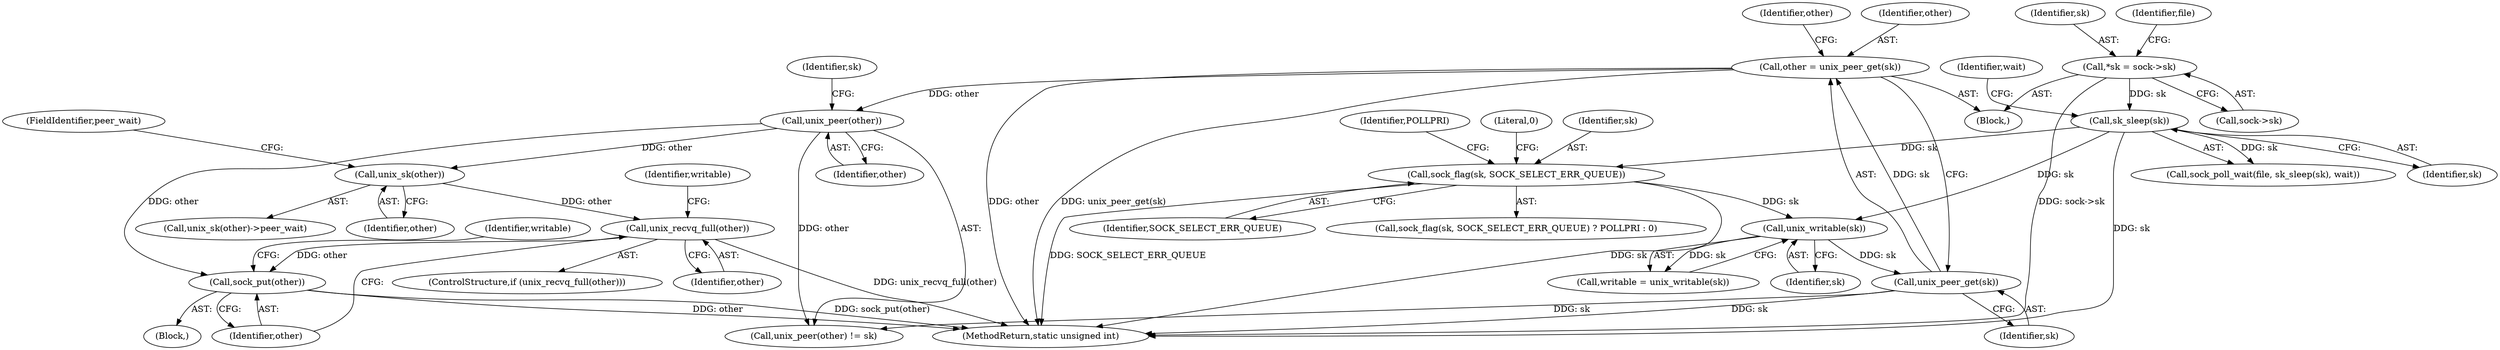 digraph "1_linux_7d267278a9ece963d77eefec61630223fce08c6c_1@API" {
"1000244" [label="(Call,unix_recvq_full(other))"];
"1000239" [label="(Call,unix_sk(other))"];
"1000231" [label="(Call,unix_peer(other))"];
"1000222" [label="(Call,other = unix_peer_get(sk))"];
"1000224" [label="(Call,unix_peer_get(sk))"];
"1000220" [label="(Call,unix_writable(sk))"];
"1000143" [label="(Call,sock_flag(sk, SOCK_SELECT_ERR_QUEUE))"];
"1000121" [label="(Call,sk_sleep(sk))"];
"1000111" [label="(Call,*sk = sock->sk)"];
"1000249" [label="(Call,sock_put(other))"];
"1000240" [label="(Identifier,other)"];
"1000119" [label="(Call,sock_poll_wait(file, sk_sleep(sk), wait))"];
"1000224" [label="(Call,unix_peer_get(sk))"];
"1000249" [label="(Call,sock_put(other))"];
"1000245" [label="(Identifier,other)"];
"1000243" [label="(ControlStructure,if (unix_recvq_full(other)))"];
"1000146" [label="(Identifier,POLLPRI)"];
"1000111" [label="(Call,*sk = sock->sk)"];
"1000225" [label="(Identifier,sk)"];
"1000142" [label="(Call,sock_flag(sk, SOCK_SELECT_ERR_QUEUE) ? POLLPRI : 0)"];
"1000250" [label="(Identifier,other)"];
"1000122" [label="(Identifier,sk)"];
"1000271" [label="(MethodReturn,static unsigned int)"];
"1000232" [label="(Identifier,other)"];
"1000247" [label="(Identifier,writable)"];
"1000109" [label="(Block,)"];
"1000143" [label="(Call,sock_flag(sk, SOCK_SELECT_ERR_QUEUE))"];
"1000239" [label="(Call,unix_sk(other))"];
"1000230" [label="(Call,unix_peer(other) != sk)"];
"1000123" [label="(Identifier,wait)"];
"1000121" [label="(Call,sk_sleep(sk))"];
"1000222" [label="(Call,other = unix_peer_get(sk))"];
"1000113" [label="(Call,sock->sk)"];
"1000241" [label="(FieldIdentifier,peer_wait)"];
"1000233" [label="(Identifier,sk)"];
"1000112" [label="(Identifier,sk)"];
"1000238" [label="(Call,unix_sk(other)->peer_wait)"];
"1000220" [label="(Call,unix_writable(sk))"];
"1000227" [label="(Identifier,other)"];
"1000218" [label="(Call,writable = unix_writable(sk))"];
"1000147" [label="(Literal,0)"];
"1000145" [label="(Identifier,SOCK_SELECT_ERR_QUEUE)"];
"1000223" [label="(Identifier,other)"];
"1000221" [label="(Identifier,sk)"];
"1000120" [label="(Identifier,file)"];
"1000252" [label="(Identifier,writable)"];
"1000244" [label="(Call,unix_recvq_full(other))"];
"1000228" [label="(Block,)"];
"1000144" [label="(Identifier,sk)"];
"1000231" [label="(Call,unix_peer(other))"];
"1000244" -> "1000243"  [label="AST: "];
"1000244" -> "1000245"  [label="CFG: "];
"1000245" -> "1000244"  [label="AST: "];
"1000247" -> "1000244"  [label="CFG: "];
"1000250" -> "1000244"  [label="CFG: "];
"1000244" -> "1000271"  [label="DDG: unix_recvq_full(other)"];
"1000239" -> "1000244"  [label="DDG: other"];
"1000244" -> "1000249"  [label="DDG: other"];
"1000239" -> "1000238"  [label="AST: "];
"1000239" -> "1000240"  [label="CFG: "];
"1000240" -> "1000239"  [label="AST: "];
"1000241" -> "1000239"  [label="CFG: "];
"1000231" -> "1000239"  [label="DDG: other"];
"1000231" -> "1000230"  [label="AST: "];
"1000231" -> "1000232"  [label="CFG: "];
"1000232" -> "1000231"  [label="AST: "];
"1000233" -> "1000231"  [label="CFG: "];
"1000231" -> "1000230"  [label="DDG: other"];
"1000222" -> "1000231"  [label="DDG: other"];
"1000231" -> "1000249"  [label="DDG: other"];
"1000222" -> "1000109"  [label="AST: "];
"1000222" -> "1000224"  [label="CFG: "];
"1000223" -> "1000222"  [label="AST: "];
"1000224" -> "1000222"  [label="AST: "];
"1000227" -> "1000222"  [label="CFG: "];
"1000222" -> "1000271"  [label="DDG: other"];
"1000222" -> "1000271"  [label="DDG: unix_peer_get(sk)"];
"1000224" -> "1000222"  [label="DDG: sk"];
"1000224" -> "1000225"  [label="CFG: "];
"1000225" -> "1000224"  [label="AST: "];
"1000224" -> "1000271"  [label="DDG: sk"];
"1000220" -> "1000224"  [label="DDG: sk"];
"1000224" -> "1000230"  [label="DDG: sk"];
"1000220" -> "1000218"  [label="AST: "];
"1000220" -> "1000221"  [label="CFG: "];
"1000221" -> "1000220"  [label="AST: "];
"1000218" -> "1000220"  [label="CFG: "];
"1000220" -> "1000218"  [label="DDG: sk"];
"1000143" -> "1000220"  [label="DDG: sk"];
"1000121" -> "1000220"  [label="DDG: sk"];
"1000143" -> "1000142"  [label="AST: "];
"1000143" -> "1000145"  [label="CFG: "];
"1000144" -> "1000143"  [label="AST: "];
"1000145" -> "1000143"  [label="AST: "];
"1000146" -> "1000143"  [label="CFG: "];
"1000147" -> "1000143"  [label="CFG: "];
"1000143" -> "1000271"  [label="DDG: sk"];
"1000143" -> "1000271"  [label="DDG: SOCK_SELECT_ERR_QUEUE"];
"1000121" -> "1000143"  [label="DDG: sk"];
"1000121" -> "1000119"  [label="AST: "];
"1000121" -> "1000122"  [label="CFG: "];
"1000122" -> "1000121"  [label="AST: "];
"1000123" -> "1000121"  [label="CFG: "];
"1000121" -> "1000271"  [label="DDG: sk"];
"1000121" -> "1000119"  [label="DDG: sk"];
"1000111" -> "1000121"  [label="DDG: sk"];
"1000111" -> "1000109"  [label="AST: "];
"1000111" -> "1000113"  [label="CFG: "];
"1000112" -> "1000111"  [label="AST: "];
"1000113" -> "1000111"  [label="AST: "];
"1000120" -> "1000111"  [label="CFG: "];
"1000111" -> "1000271"  [label="DDG: sock->sk"];
"1000249" -> "1000228"  [label="AST: "];
"1000249" -> "1000250"  [label="CFG: "];
"1000250" -> "1000249"  [label="AST: "];
"1000252" -> "1000249"  [label="CFG: "];
"1000249" -> "1000271"  [label="DDG: other"];
"1000249" -> "1000271"  [label="DDG: sock_put(other)"];
}
